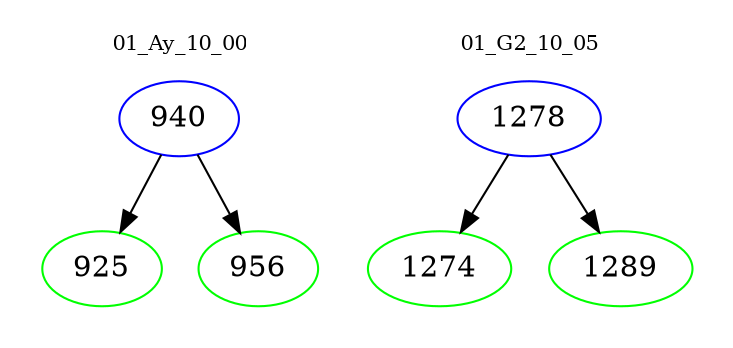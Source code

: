 digraph{
subgraph cluster_0 {
color = white
label = "01_Ay_10_00";
fontsize=10;
T0_940 [label="940", color="blue"]
T0_940 -> T0_925 [color="black"]
T0_925 [label="925", color="green"]
T0_940 -> T0_956 [color="black"]
T0_956 [label="956", color="green"]
}
subgraph cluster_1 {
color = white
label = "01_G2_10_05";
fontsize=10;
T1_1278 [label="1278", color="blue"]
T1_1278 -> T1_1274 [color="black"]
T1_1274 [label="1274", color="green"]
T1_1278 -> T1_1289 [color="black"]
T1_1289 [label="1289", color="green"]
}
}
